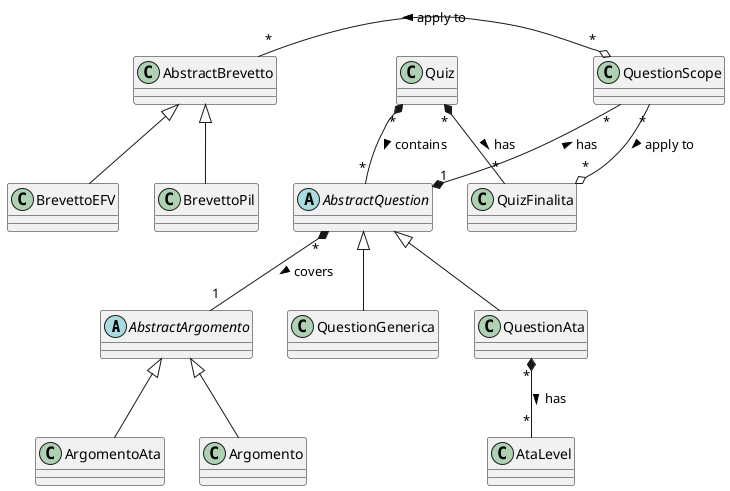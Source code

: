 @startuml
'https://plantuml.com/class-diagram
'left to right direction


'together {
abstract class AbstractArgomento
class Argomento
class ArgomentoAta
class AtaLevel
class QuestionGenerica
class QuestionAta
class QuestionScope
'}
together {
class Quiz
abstract class AbstractQuestion
class QuizFinalita
}
class AbstractBrevetto
class BrevettoPil
class BrevettoEFV


AbstractQuestion <|-- QuestionGenerica
AbstractQuestion <|-- QuestionAta
AbstractArgomento <|-- Argomento
AbstractArgomento <|-- ArgomentoAta
AbstractBrevetto <|-- BrevettoPil
AbstractBrevetto <|-- BrevettoEFV

QuestionAta "*" *-- "*" AtaLevel : has >
QuestionScope "*" --* "1" AbstractQuestion : has <
AbstractQuestion "*" *-- "1" AbstractArgomento : covers >
QuestionScope "*" -o "*" QuizFinalita : apply to >
AbstractBrevetto "*" -o "*" QuestionScope : apply to <
Quiz "*" *-- "*" AbstractQuestion : contains >
Quiz "*" *-- "*" QuizFinalita : has >

'class ArrayList {
'Object[] elementData
'size()
'}
'
'enum TimeUnit {
'DAYS
'HOURS
'MINUTES
'}

@enduml